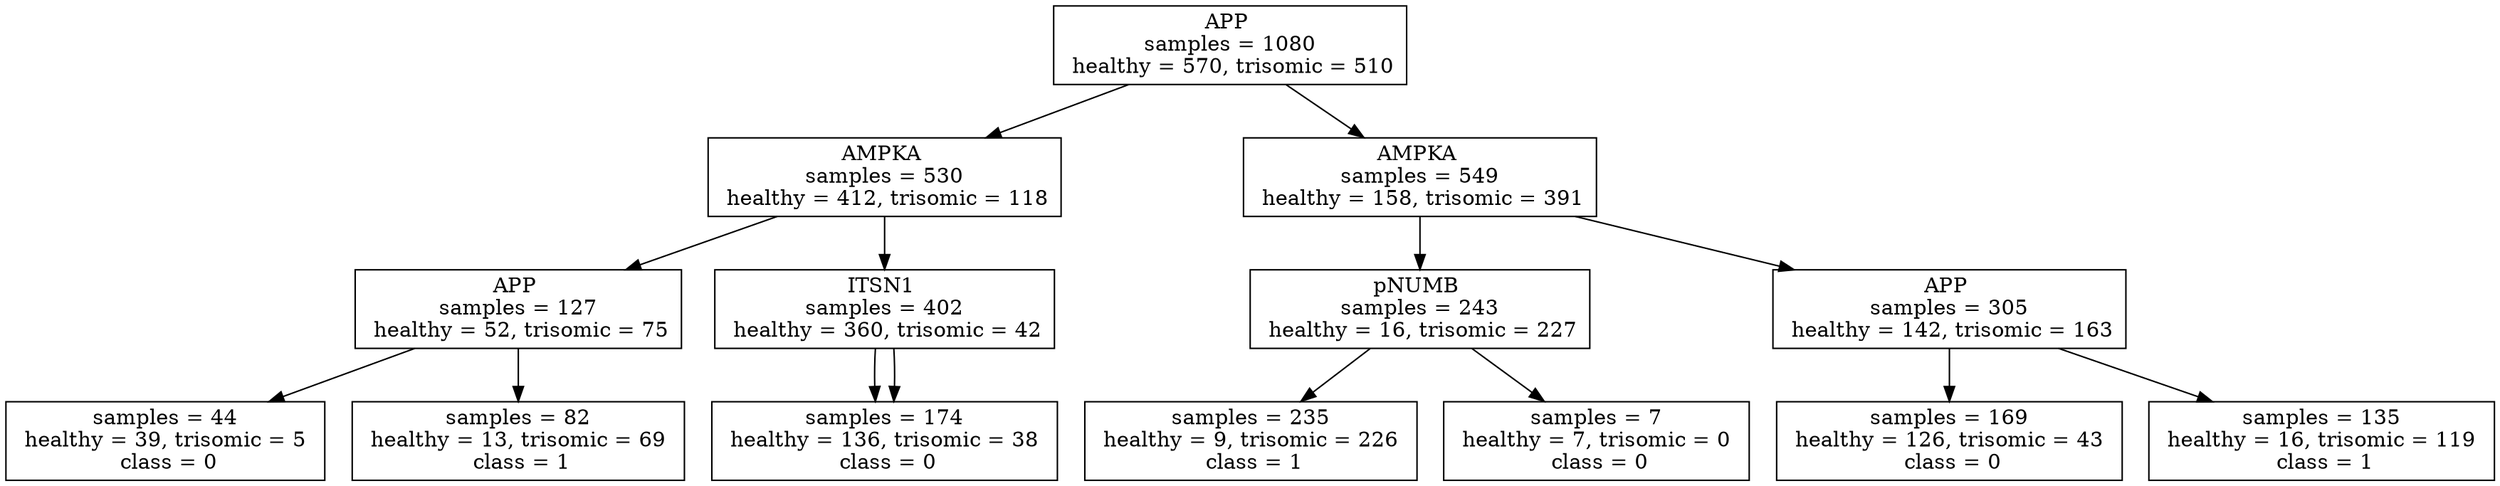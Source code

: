 digraph {
	node [shape=box]
	APP_1080 [label="APP 
 samples = 1080 
 healthy = 570, trisomic = 510"]
	node [shape=box]
	AMPKA_530 [label="AMPKA 
 samples = 530 
 healthy = 412, trisomic = 118"]
	APP_1080 -> AMPKA_530
	node [shape=box]
	APP_127 [label="APP 
 samples = 127 
 healthy = 52, trisomic = 75"]
	AMPKA_530 -> APP_127
	node [shape=box]
	APP_127j [label=" samples = 44 
 healthy = 39, trisomic = 5 
 class = 0"]
	APP_127 -> APP_127j
	node [shape=box]
	APP_127m [label=" samples = 82 
 healthy = 13, trisomic = 69 
 class = 1"]
	APP_127 -> APP_127m
	node [shape=box]
	ITSN1_402 [label="ITSN1 
 samples = 402 
 healthy = 360, trisomic = 42"]
	AMPKA_530 -> ITSN1_402
	node [shape=box]
	ITSN1_402s [label=" samples = 227 
 healthy = 224, trisomic = 3 
 class = 0"]
	ITSN1_402 -> ITSN1_402s
	node [shape=box]
	ITSN1_402s [label=" samples = 174 
 healthy = 136, trisomic = 38 
 class = 0"]
	ITSN1_402 -> ITSN1_402s
	node [shape=box]
	AMPKA_549 [label="AMPKA 
 samples = 549 
 healthy = 158, trisomic = 391"]
	APP_1080 -> AMPKA_549
	node [shape=box]
	pNUMB_243 [label="pNUMB 
 samples = 243 
 healthy = 16, trisomic = 227"]
	AMPKA_549 -> pNUMB_243
	node [shape=box]
	pNUMB_2436 [label=" samples = 235 
 healthy = 9, trisomic = 226 
 class = 1"]
	pNUMB_243 -> pNUMB_2436
	node [shape=box]
	pNUMB_243i [label=" samples = 7 
 healthy = 7, trisomic = 0 
 class = 0"]
	pNUMB_243 -> pNUMB_243i
	node [shape=box]
	APP_305 [label="APP 
 samples = 305 
 healthy = 142, trisomic = 163"]
	AMPKA_549 -> APP_305
	node [shape=box]
	APP_3057 [label=" samples = 169 
 healthy = 126, trisomic = 43 
 class = 0"]
	APP_305 -> APP_3057
	node [shape=box]
	APP_305c [label=" samples = 135 
 healthy = 16, trisomic = 119 
 class = 1"]
	APP_305 -> APP_305c
}